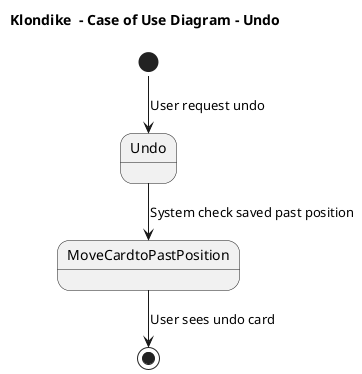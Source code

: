 @startuml DetailActivityDiagram
title Klondike  - Case of Use Diagram - Undo
!pragma layout smetana

state Undo

state MoveCardtoPastPosition
[*] --> Undo : User request undo
Undo --> MoveCardtoPastPosition: System check saved past position
MoveCardtoPastPosition -->[*]: User sees undo card 
@enduml